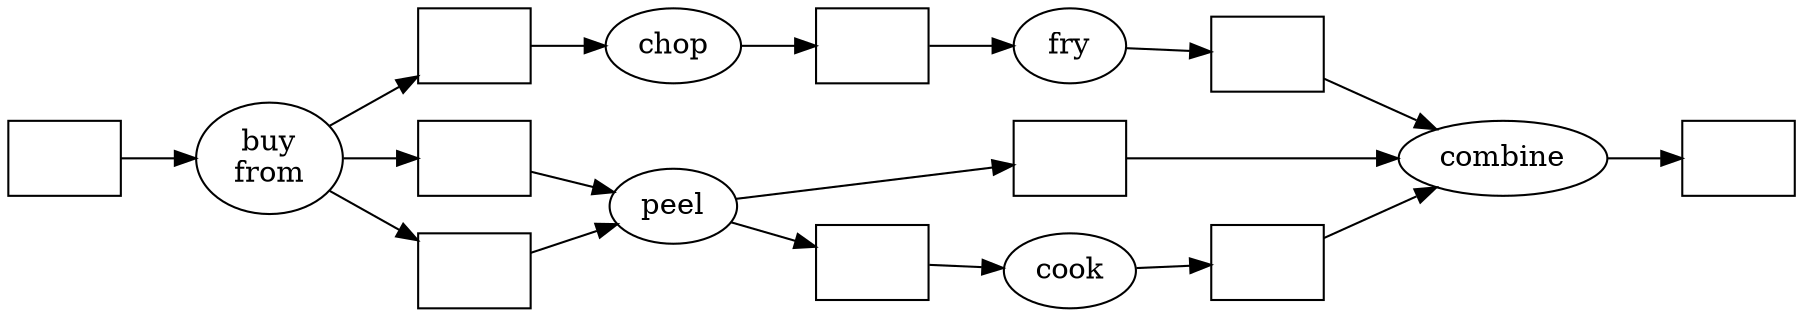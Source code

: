 digraph g {
  rankdir=LR;
  supermarket [image="images/supermarket-thumb.png", label="", shape=box];
  buy [label="buy\nfrom"];
  raw_meat [image="images/raw-meat-thumb.png", label="", shape=box];
  chopped_meat [image="images/chopped-meat-thumb.png", label="", shape=box];
  frying_meat [image="images/frying-meat-thumb.png", label="", shape=box];
  ragout [image="images/ragout-thumb.png", label="", shape=box];
  raw_carrots [image="images/raw-carrots-thumb.png", label="", shape=box];
  peeled_carrots [image="images/peeled-carrots-thumb.png", label="", shape=box];
  raw_potatoes [image="images/raw-potatoes-thumb.png", label="", shape=box];
  peeled_potatoes [image="images/peeled-potatoes-thumb.png", label="", shape=box];
  cooked_potatoes [image="images/cooked-potatoes-thumb.png", label="", shape=box];
  supermarket -> buy -> raw_meat -> chop -> chopped_meat -> fry -> frying_meat -> combine -> ragout;
  buy -> raw_carrots -> peel -> peeled_carrots -> combine;
  buy -> raw_potatoes -> peel -> peeled_potatoes -> cook -> cooked_potatoes -> combine;
}

